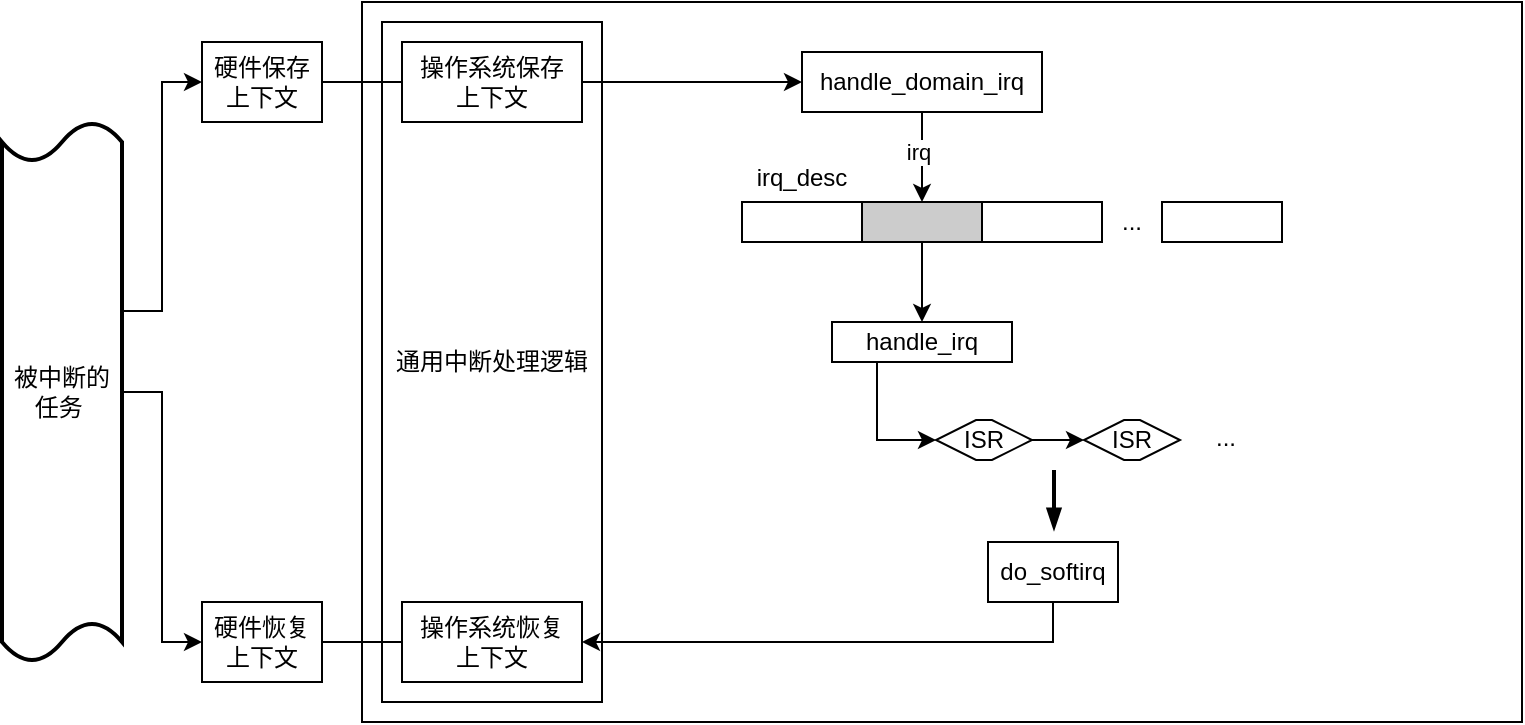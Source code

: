 <mxfile version="23.0.2" type="github">
  <diagram name="第 1 页" id="grWxHXJj6rzBnJHJz1EA">
    <mxGraphModel dx="966" dy="713" grid="1" gridSize="10" guides="1" tooltips="1" connect="1" arrows="1" fold="1" page="1" pageScale="1" pageWidth="827" pageHeight="1169" math="0" shadow="0">
      <root>
        <mxCell id="0" />
        <mxCell id="1" parent="0" />
        <mxCell id="sgwTthBFtp9VdbaSLWl7-62" value="" style="rounded=0;whiteSpace=wrap;html=1;" vertex="1" parent="1">
          <mxGeometry x="220" y="100" width="580" height="360" as="geometry" />
        </mxCell>
        <mxCell id="sgwTthBFtp9VdbaSLWl7-63" style="edgeStyle=elbowEdgeStyle;rounded=0;orthogonalLoop=1;jettySize=auto;html=1;exitX=1;exitY=0.35;exitDx=0;exitDy=0;exitPerimeter=0;entryX=0;entryY=0.5;entryDx=0;entryDy=0;" edge="1" parent="1" source="sgwTthBFtp9VdbaSLWl7-65" target="sgwTthBFtp9VdbaSLWl7-66">
          <mxGeometry relative="1" as="geometry" />
        </mxCell>
        <mxCell id="sgwTthBFtp9VdbaSLWl7-64" style="edgeStyle=orthogonalEdgeStyle;rounded=0;orthogonalLoop=1;jettySize=auto;html=1;exitX=1;exitY=0.5;exitDx=0;exitDy=0;exitPerimeter=0;entryX=0;entryY=0.5;entryDx=0;entryDy=0;" edge="1" parent="1" source="sgwTthBFtp9VdbaSLWl7-65" target="sgwTthBFtp9VdbaSLWl7-67">
          <mxGeometry relative="1" as="geometry" />
        </mxCell>
        <mxCell id="sgwTthBFtp9VdbaSLWl7-65" value="被中断的任务&amp;nbsp;" style="shape=tape;whiteSpace=wrap;html=1;strokeWidth=2;size=0.074;" vertex="1" parent="1">
          <mxGeometry x="40" y="160" width="60" height="270" as="geometry" />
        </mxCell>
        <mxCell id="sgwTthBFtp9VdbaSLWl7-66" value="硬件保存上下文" style="rounded=0;whiteSpace=wrap;html=1;" vertex="1" parent="1">
          <mxGeometry x="140" y="120" width="60" height="40" as="geometry" />
        </mxCell>
        <mxCell id="sgwTthBFtp9VdbaSLWl7-67" value="硬件恢复上下文" style="rounded=0;whiteSpace=wrap;html=1;" vertex="1" parent="1">
          <mxGeometry x="140" y="400" width="60" height="40" as="geometry" />
        </mxCell>
        <mxCell id="sgwTthBFtp9VdbaSLWl7-68" value="通用中断处理逻辑" style="rounded=0;whiteSpace=wrap;html=1;" vertex="1" parent="1">
          <mxGeometry x="230" y="110" width="110" height="340" as="geometry" />
        </mxCell>
        <mxCell id="sgwTthBFtp9VdbaSLWl7-69" style="edgeStyle=orthogonalEdgeStyle;rounded=0;orthogonalLoop=1;jettySize=auto;html=1;exitX=1;exitY=0.5;exitDx=0;exitDy=0;entryX=0;entryY=0.5;entryDx=0;entryDy=0;endArrow=none;endFill=0;" edge="1" parent="1" source="sgwTthBFtp9VdbaSLWl7-66" target="sgwTthBFtp9VdbaSLWl7-71">
          <mxGeometry relative="1" as="geometry">
            <mxPoint x="240" y="140" as="sourcePoint" />
          </mxGeometry>
        </mxCell>
        <mxCell id="sgwTthBFtp9VdbaSLWl7-70" style="edgeStyle=orthogonalEdgeStyle;rounded=0;orthogonalLoop=1;jettySize=auto;html=1;exitX=1;exitY=0.5;exitDx=0;exitDy=0;entryX=0;entryY=0.5;entryDx=0;entryDy=0;endArrow=none;endFill=0;" edge="1" parent="1" source="sgwTthBFtp9VdbaSLWl7-67" target="sgwTthBFtp9VdbaSLWl7-72">
          <mxGeometry relative="1" as="geometry">
            <mxPoint x="240" y="420" as="sourcePoint" />
          </mxGeometry>
        </mxCell>
        <mxCell id="sgwTthBFtp9VdbaSLWl7-90" style="edgeStyle=orthogonalEdgeStyle;rounded=0;orthogonalLoop=1;jettySize=auto;html=1;exitX=1;exitY=0.5;exitDx=0;exitDy=0;entryX=0;entryY=0.5;entryDx=0;entryDy=0;" edge="1" parent="1" source="sgwTthBFtp9VdbaSLWl7-71" target="sgwTthBFtp9VdbaSLWl7-89">
          <mxGeometry relative="1" as="geometry" />
        </mxCell>
        <mxCell id="sgwTthBFtp9VdbaSLWl7-71" value="操作系统保存&lt;br&gt;上下文" style="rounded=0;whiteSpace=wrap;html=1;" vertex="1" parent="1">
          <mxGeometry x="240" y="120" width="90" height="40" as="geometry" />
        </mxCell>
        <mxCell id="sgwTthBFtp9VdbaSLWl7-72" value="操作系统恢复&lt;br&gt;上下文" style="rounded=0;whiteSpace=wrap;html=1;" vertex="1" parent="1">
          <mxGeometry x="240" y="400" width="90" height="40" as="geometry" />
        </mxCell>
        <mxCell id="sgwTthBFtp9VdbaSLWl7-73" style="edgeStyle=orthogonalEdgeStyle;rounded=0;orthogonalLoop=1;jettySize=auto;html=1;exitX=0.5;exitY=1;exitDx=0;exitDy=0;entryX=0.5;entryY=0;entryDx=0;entryDy=0;curved=1;" edge="1" parent="1" source="sgwTthBFtp9VdbaSLWl7-89" target="sgwTthBFtp9VdbaSLWl7-75">
          <mxGeometry relative="1" as="geometry" />
        </mxCell>
        <mxCell id="sgwTthBFtp9VdbaSLWl7-74" value="irq" style="edgeLabel;html=1;align=center;verticalAlign=middle;resizable=0;points=[];" vertex="1" connectable="0" parent="sgwTthBFtp9VdbaSLWl7-73">
          <mxGeometry x="-0.139" y="-2" relative="1" as="geometry">
            <mxPoint as="offset" />
          </mxGeometry>
        </mxCell>
        <mxCell id="sgwTthBFtp9VdbaSLWl7-91" style="edgeStyle=orthogonalEdgeStyle;rounded=0;orthogonalLoop=1;jettySize=auto;html=1;exitX=0.5;exitY=1;exitDx=0;exitDy=0;entryX=0.5;entryY=0;entryDx=0;entryDy=0;" edge="1" parent="1" source="sgwTthBFtp9VdbaSLWl7-75" target="sgwTthBFtp9VdbaSLWl7-81">
          <mxGeometry relative="1" as="geometry" />
        </mxCell>
        <mxCell id="sgwTthBFtp9VdbaSLWl7-75" value="" style="rounded=0;whiteSpace=wrap;html=1;fillColor=#CCCCCC;" vertex="1" parent="1">
          <mxGeometry x="470" y="200" width="60" height="20" as="geometry" />
        </mxCell>
        <mxCell id="sgwTthBFtp9VdbaSLWl7-76" value="" style="rounded=0;whiteSpace=wrap;html=1;" vertex="1" parent="1">
          <mxGeometry x="410" y="200" width="60" height="20" as="geometry" />
        </mxCell>
        <mxCell id="sgwTthBFtp9VdbaSLWl7-77" value="" style="rounded=0;whiteSpace=wrap;html=1;" vertex="1" parent="1">
          <mxGeometry x="620" y="200" width="60" height="20" as="geometry" />
        </mxCell>
        <mxCell id="sgwTthBFtp9VdbaSLWl7-78" value="" style="rounded=0;whiteSpace=wrap;html=1;" vertex="1" parent="1">
          <mxGeometry x="530" y="200" width="60" height="20" as="geometry" />
        </mxCell>
        <mxCell id="sgwTthBFtp9VdbaSLWl7-79" value="irq_desc" style="text;html=1;strokeColor=none;fillColor=none;align=center;verticalAlign=middle;whiteSpace=wrap;rounded=0;" vertex="1" parent="1">
          <mxGeometry x="410" y="175" width="60" height="25" as="geometry" />
        </mxCell>
        <mxCell id="sgwTthBFtp9VdbaSLWl7-80" style="edgeStyle=orthogonalEdgeStyle;rounded=0;orthogonalLoop=1;jettySize=auto;html=1;exitX=0.25;exitY=1;exitDx=0;exitDy=0;entryX=0;entryY=0.5;entryDx=0;entryDy=0;" edge="1" parent="1" source="sgwTthBFtp9VdbaSLWl7-81" target="sgwTthBFtp9VdbaSLWl7-85">
          <mxGeometry relative="1" as="geometry" />
        </mxCell>
        <mxCell id="sgwTthBFtp9VdbaSLWl7-81" value="handle_irq" style="rounded=0;whiteSpace=wrap;html=1;" vertex="1" parent="1">
          <mxGeometry x="455" y="260" width="90" height="20" as="geometry" />
        </mxCell>
        <mxCell id="sgwTthBFtp9VdbaSLWl7-82" value="..." style="rounded=0;whiteSpace=wrap;html=1;opacity=0;" vertex="1" parent="1">
          <mxGeometry x="590" y="200" width="30" height="20" as="geometry" />
        </mxCell>
        <mxCell id="sgwTthBFtp9VdbaSLWl7-83" value="ISR" style="shape=hexagon;perimeter=hexagonPerimeter2;whiteSpace=wrap;html=1;fixedSize=1;" vertex="1" parent="1">
          <mxGeometry x="581" y="309" width="48" height="20" as="geometry" />
        </mxCell>
        <mxCell id="sgwTthBFtp9VdbaSLWl7-84" style="edgeStyle=orthogonalEdgeStyle;rounded=0;orthogonalLoop=1;jettySize=auto;html=1;exitX=1;exitY=0.5;exitDx=0;exitDy=0;entryX=0;entryY=0.5;entryDx=0;entryDy=0;" edge="1" parent="1" source="sgwTthBFtp9VdbaSLWl7-85" target="sgwTthBFtp9VdbaSLWl7-83">
          <mxGeometry relative="1" as="geometry" />
        </mxCell>
        <mxCell id="sgwTthBFtp9VdbaSLWl7-85" value="ISR" style="shape=hexagon;perimeter=hexagonPerimeter2;whiteSpace=wrap;html=1;fixedSize=1;" vertex="1" parent="1">
          <mxGeometry x="507" y="309" width="48" height="20" as="geometry" />
        </mxCell>
        <mxCell id="sgwTthBFtp9VdbaSLWl7-87" style="edgeStyle=orthogonalEdgeStyle;rounded=0;orthogonalLoop=1;jettySize=auto;html=1;exitX=0.5;exitY=1;exitDx=0;exitDy=0;entryX=1;entryY=0.5;entryDx=0;entryDy=0;" edge="1" parent="1" source="sgwTthBFtp9VdbaSLWl7-86" target="sgwTthBFtp9VdbaSLWl7-72">
          <mxGeometry relative="1" as="geometry" />
        </mxCell>
        <mxCell id="sgwTthBFtp9VdbaSLWl7-86" value="do_softirq" style="rounded=0;whiteSpace=wrap;html=1;" vertex="1" parent="1">
          <mxGeometry x="533" y="370" width="65" height="30" as="geometry" />
        </mxCell>
        <mxCell id="sgwTthBFtp9VdbaSLWl7-89" value="handle_domain_irq" style="rounded=0;whiteSpace=wrap;html=1;" vertex="1" parent="1">
          <mxGeometry x="440" y="125" width="120" height="30" as="geometry" />
        </mxCell>
        <mxCell id="sgwTthBFtp9VdbaSLWl7-92" value="..." style="rounded=0;whiteSpace=wrap;html=1;opacity=0;" vertex="1" parent="1">
          <mxGeometry x="637" y="308" width="30" height="20" as="geometry" />
        </mxCell>
        <mxCell id="sgwTthBFtp9VdbaSLWl7-108" value="" style="endArrow=blockThin;html=1;rounded=0;strokeWidth=2;endFill=1;" edge="1" parent="1">
          <mxGeometry width="50" height="50" relative="1" as="geometry">
            <mxPoint x="566" y="334" as="sourcePoint" />
            <mxPoint x="566" y="364" as="targetPoint" />
          </mxGeometry>
        </mxCell>
      </root>
    </mxGraphModel>
  </diagram>
</mxfile>
